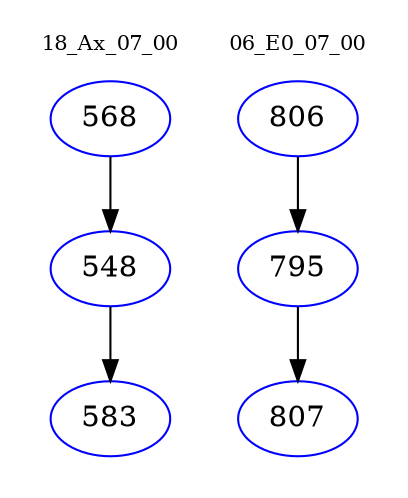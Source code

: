 digraph{
subgraph cluster_0 {
color = white
label = "18_Ax_07_00";
fontsize=10;
T0_568 [label="568", color="blue"]
T0_568 -> T0_548 [color="black"]
T0_548 [label="548", color="blue"]
T0_548 -> T0_583 [color="black"]
T0_583 [label="583", color="blue"]
}
subgraph cluster_1 {
color = white
label = "06_E0_07_00";
fontsize=10;
T1_806 [label="806", color="blue"]
T1_806 -> T1_795 [color="black"]
T1_795 [label="795", color="blue"]
T1_795 -> T1_807 [color="black"]
T1_807 [label="807", color="blue"]
}
}
